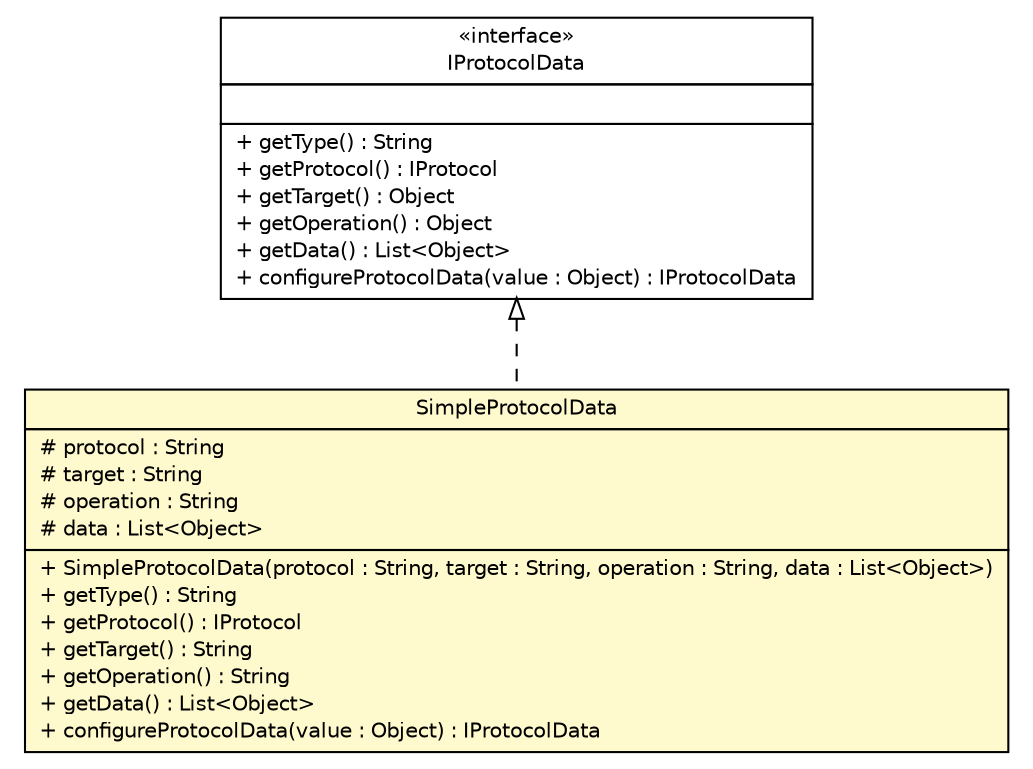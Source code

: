 #!/usr/local/bin/dot
#
# Class diagram 
# Generated by UMLGraph version R5_6 (http://www.umlgraph.org/)
#

digraph G {
	edge [fontname="Helvetica",fontsize=10,labelfontname="Helvetica",labelfontsize=10];
	node [fontname="Helvetica",fontsize=10,shape=plaintext];
	nodesep=0.25;
	ranksep=0.5;
	// com.xley.lfosc.impl.SimpleProtocolData
	c1130 [label=<<table title="com.xley.lfosc.impl.SimpleProtocolData" border="0" cellborder="1" cellspacing="0" cellpadding="2" port="p" bgcolor="lemonChiffon" href="./SimpleProtocolData.html">
		<tr><td><table border="0" cellspacing="0" cellpadding="1">
<tr><td align="center" balign="center"> SimpleProtocolData </td></tr>
		</table></td></tr>
		<tr><td><table border="0" cellspacing="0" cellpadding="1">
<tr><td align="left" balign="left"> # protocol : String </td></tr>
<tr><td align="left" balign="left"> # target : String </td></tr>
<tr><td align="left" balign="left"> # operation : String </td></tr>
<tr><td align="left" balign="left"> # data : List&lt;Object&gt; </td></tr>
		</table></td></tr>
		<tr><td><table border="0" cellspacing="0" cellpadding="1">
<tr><td align="left" balign="left"> + SimpleProtocolData(protocol : String, target : String, operation : String, data : List&lt;Object&gt;) </td></tr>
<tr><td align="left" balign="left"> + getType() : String </td></tr>
<tr><td align="left" balign="left"> + getProtocol() : IProtocol </td></tr>
<tr><td align="left" balign="left"> + getTarget() : String </td></tr>
<tr><td align="left" balign="left"> + getOperation() : String </td></tr>
<tr><td align="left" balign="left"> + getData() : List&lt;Object&gt; </td></tr>
<tr><td align="left" balign="left"> + configureProtocolData(value : Object) : IProtocolData </td></tr>
		</table></td></tr>
		</table>>, URL="./SimpleProtocolData.html", fontname="Helvetica", fontcolor="black", fontsize=10.0];
	// com.xley.lfosc.IProtocolData
	c1137 [label=<<table title="com.xley.lfosc.IProtocolData" border="0" cellborder="1" cellspacing="0" cellpadding="2" port="p" href="../IProtocolData.html">
		<tr><td><table border="0" cellspacing="0" cellpadding="1">
<tr><td align="center" balign="center"> &#171;interface&#187; </td></tr>
<tr><td align="center" balign="center"> IProtocolData </td></tr>
		</table></td></tr>
		<tr><td><table border="0" cellspacing="0" cellpadding="1">
<tr><td align="left" balign="left">  </td></tr>
		</table></td></tr>
		<tr><td><table border="0" cellspacing="0" cellpadding="1">
<tr><td align="left" balign="left"> + getType() : String </td></tr>
<tr><td align="left" balign="left"> + getProtocol() : IProtocol </td></tr>
<tr><td align="left" balign="left"> + getTarget() : Object </td></tr>
<tr><td align="left" balign="left"> + getOperation() : Object </td></tr>
<tr><td align="left" balign="left"> + getData() : List&lt;Object&gt; </td></tr>
<tr><td align="left" balign="left"> + configureProtocolData(value : Object) : IProtocolData </td></tr>
		</table></td></tr>
		</table>>, URL="../IProtocolData.html", fontname="Helvetica", fontcolor="black", fontsize=10.0];
	//com.xley.lfosc.impl.SimpleProtocolData implements com.xley.lfosc.IProtocolData
	c1137:p -> c1130:p [dir=back,arrowtail=empty,style=dashed];
}

